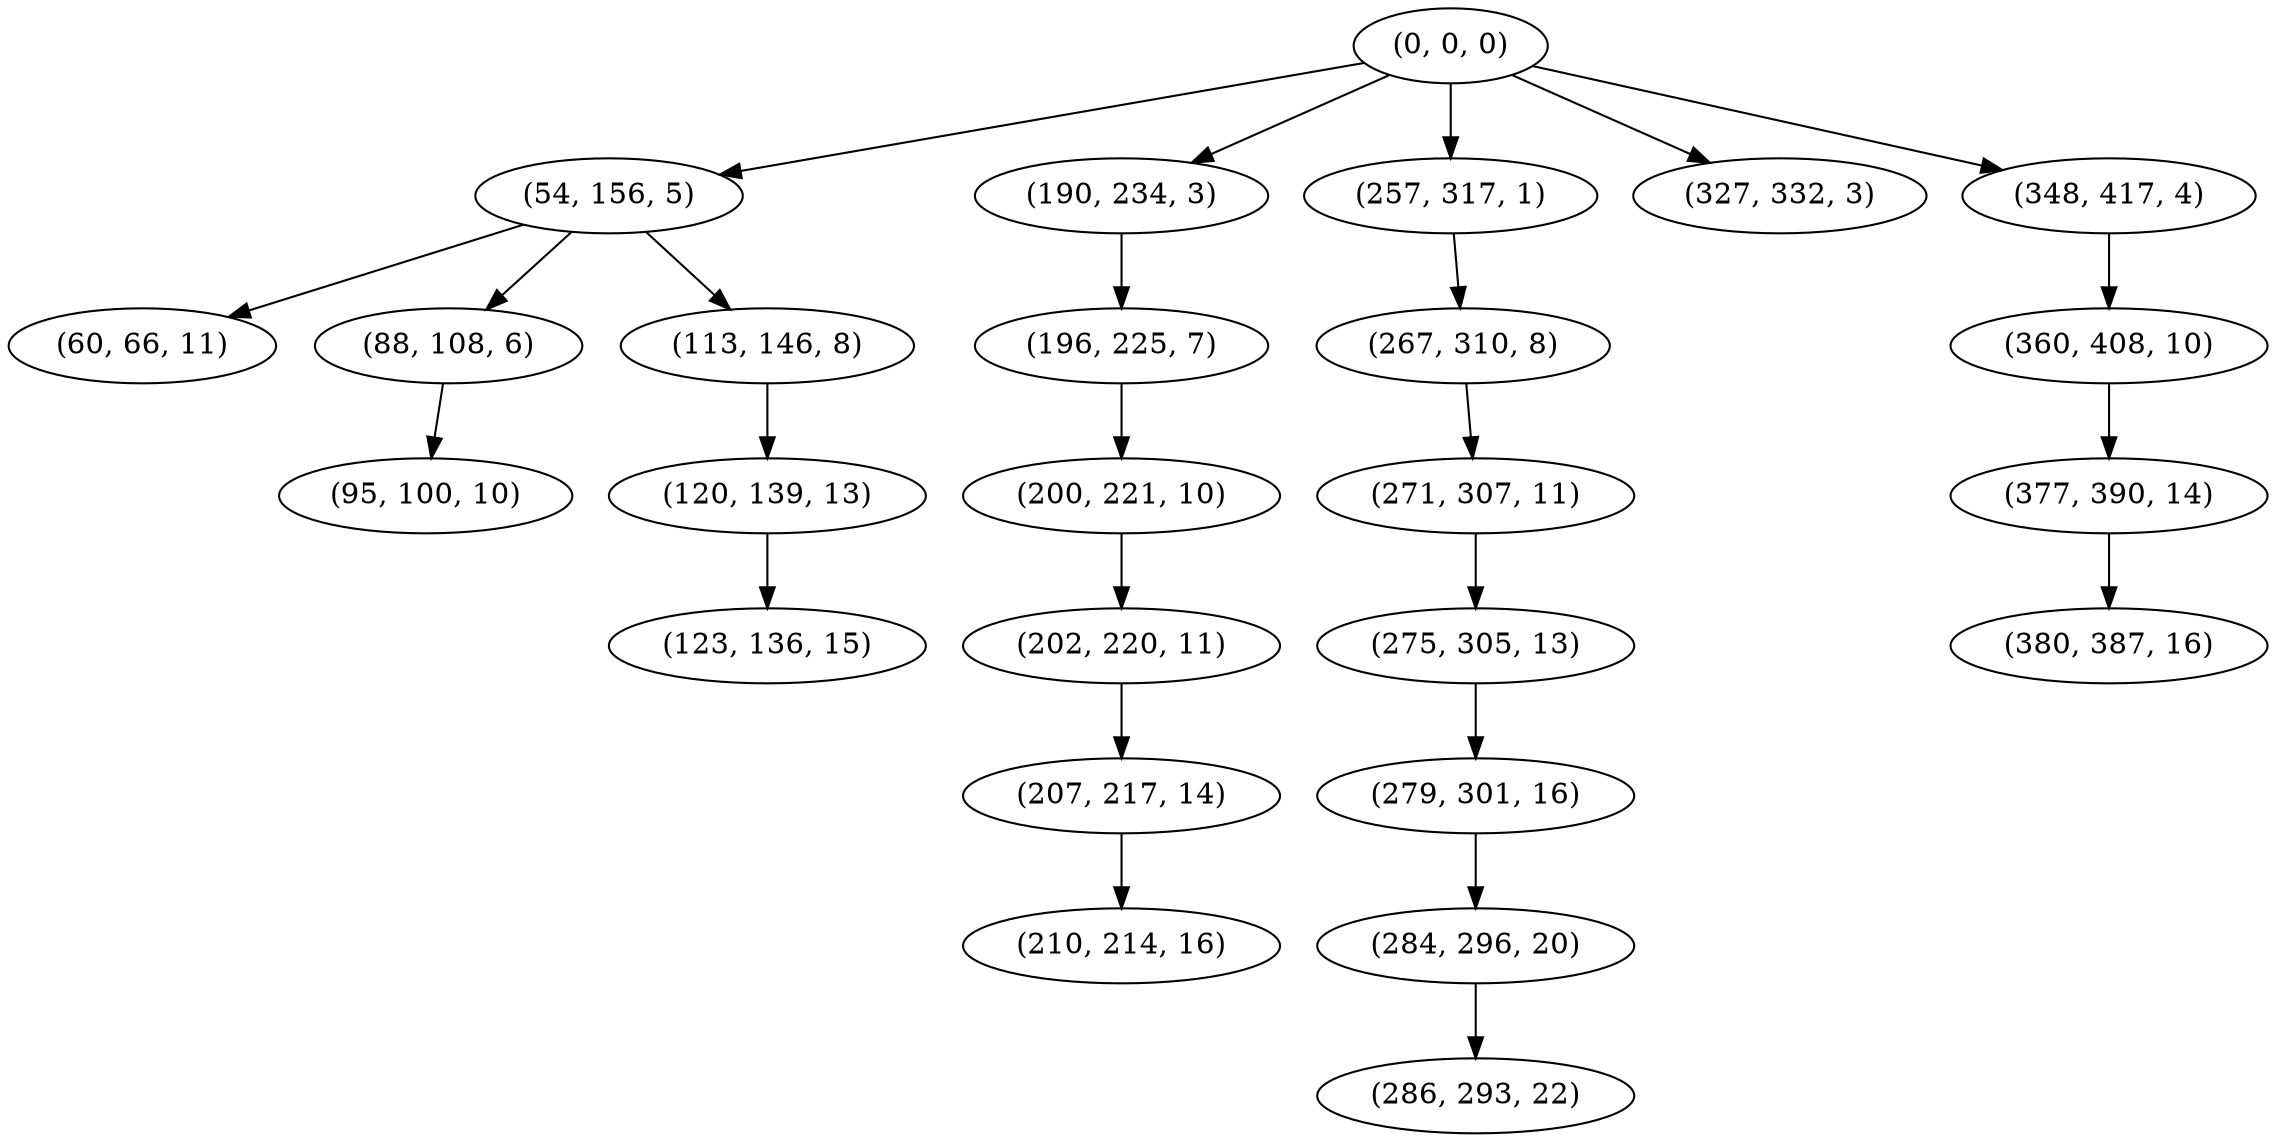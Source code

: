 digraph tree {
    "(0, 0, 0)";
    "(54, 156, 5)";
    "(60, 66, 11)";
    "(88, 108, 6)";
    "(95, 100, 10)";
    "(113, 146, 8)";
    "(120, 139, 13)";
    "(123, 136, 15)";
    "(190, 234, 3)";
    "(196, 225, 7)";
    "(200, 221, 10)";
    "(202, 220, 11)";
    "(207, 217, 14)";
    "(210, 214, 16)";
    "(257, 317, 1)";
    "(267, 310, 8)";
    "(271, 307, 11)";
    "(275, 305, 13)";
    "(279, 301, 16)";
    "(284, 296, 20)";
    "(286, 293, 22)";
    "(327, 332, 3)";
    "(348, 417, 4)";
    "(360, 408, 10)";
    "(377, 390, 14)";
    "(380, 387, 16)";
    "(0, 0, 0)" -> "(54, 156, 5)";
    "(0, 0, 0)" -> "(190, 234, 3)";
    "(0, 0, 0)" -> "(257, 317, 1)";
    "(0, 0, 0)" -> "(327, 332, 3)";
    "(0, 0, 0)" -> "(348, 417, 4)";
    "(54, 156, 5)" -> "(60, 66, 11)";
    "(54, 156, 5)" -> "(88, 108, 6)";
    "(54, 156, 5)" -> "(113, 146, 8)";
    "(88, 108, 6)" -> "(95, 100, 10)";
    "(113, 146, 8)" -> "(120, 139, 13)";
    "(120, 139, 13)" -> "(123, 136, 15)";
    "(190, 234, 3)" -> "(196, 225, 7)";
    "(196, 225, 7)" -> "(200, 221, 10)";
    "(200, 221, 10)" -> "(202, 220, 11)";
    "(202, 220, 11)" -> "(207, 217, 14)";
    "(207, 217, 14)" -> "(210, 214, 16)";
    "(257, 317, 1)" -> "(267, 310, 8)";
    "(267, 310, 8)" -> "(271, 307, 11)";
    "(271, 307, 11)" -> "(275, 305, 13)";
    "(275, 305, 13)" -> "(279, 301, 16)";
    "(279, 301, 16)" -> "(284, 296, 20)";
    "(284, 296, 20)" -> "(286, 293, 22)";
    "(348, 417, 4)" -> "(360, 408, 10)";
    "(360, 408, 10)" -> "(377, 390, 14)";
    "(377, 390, 14)" -> "(380, 387, 16)";
}
